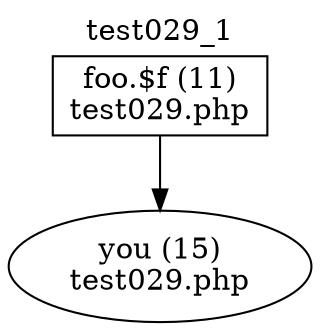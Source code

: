 digraph cfg {
  label="test029_1";
  labelloc=t;
  n1 [shape=box, label="foo.$f (11)\ntest029.php"];
  n2 [shape=ellipse, label="you (15)\ntest029.php"];
  n1 -> n2;
}
